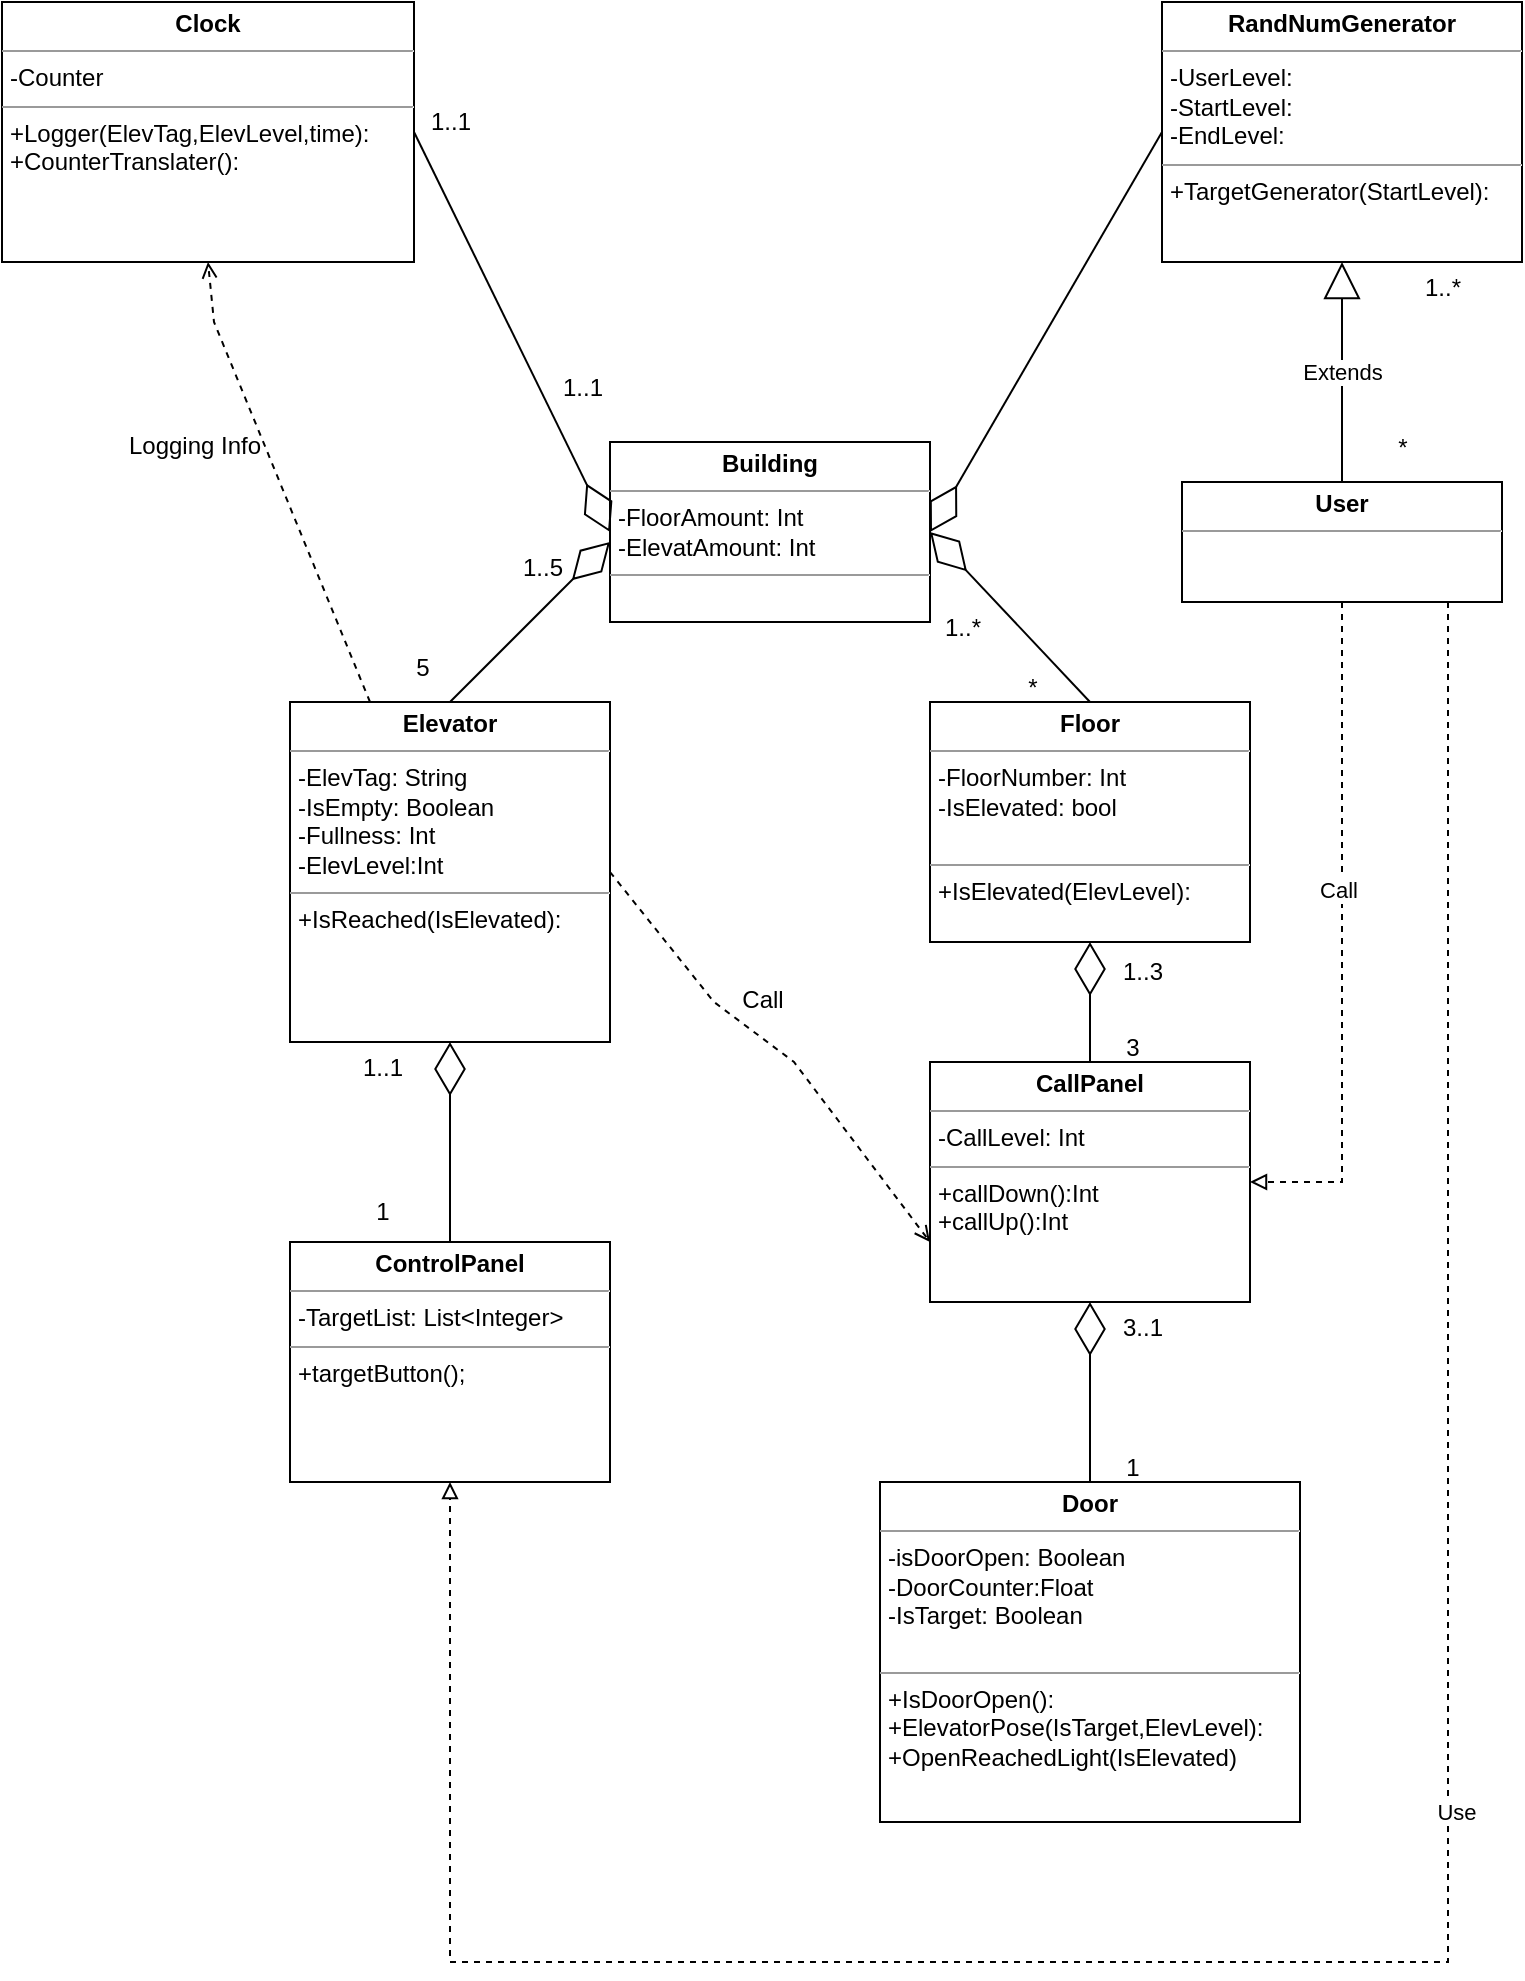 <mxfile version="22.1.4" type="device">
  <diagram id="nWmja5vuyj6NLi5tdf-u" name="Sayfa -1">
    <mxGraphModel dx="1032" dy="2342" grid="1" gridSize="10" guides="1" tooltips="1" connect="1" arrows="1" fold="1" page="1" pageScale="1" pageWidth="827" pageHeight="1169" math="0" shadow="0">
      <root>
        <mxCell id="0" />
        <mxCell id="1" parent="0" />
        <mxCell id="ZmZWYV2EOeQzJbq0jC5o-9" value="&lt;p style=&quot;margin:0px;margin-top:4px;text-align:center;&quot;&gt;&lt;b&gt;Building&lt;/b&gt;&lt;/p&gt;&lt;hr size=&quot;1&quot;&gt;&lt;p style=&quot;margin:0px;margin-left:4px;&quot;&gt;-FloorAmount: Int&lt;/p&gt;&lt;p style=&quot;margin:0px;margin-left:4px;&quot;&gt;-ElevatAmount: Int&lt;/p&gt;&lt;hr size=&quot;1&quot;&gt;&lt;p style=&quot;margin:0px;margin-left:4px;&quot;&gt;&lt;br&gt;&lt;/p&gt;" style="verticalAlign=top;align=left;overflow=fill;fontSize=12;fontFamily=Helvetica;html=1;whiteSpace=wrap;" parent="1" vertex="1">
          <mxGeometry x="338" y="-930" width="160" height="90" as="geometry" />
        </mxCell>
        <mxCell id="ZmZWYV2EOeQzJbq0jC5o-10" value="&lt;p style=&quot;margin:0px;margin-top:4px;text-align:center;&quot;&gt;&lt;b&gt;Elevator&lt;/b&gt;&lt;/p&gt;&lt;hr size=&quot;1&quot;&gt;&lt;p style=&quot;margin:0px;margin-left:4px;&quot;&gt;&lt;span style=&quot;background-color: initial;&quot;&gt;-ElevTag: String&lt;/span&gt;&lt;br&gt;&lt;/p&gt;&lt;p style=&quot;margin:0px;margin-left:4px;&quot;&gt;&lt;span style=&quot;background-color: initial;&quot;&gt;-IsEmpty: Boolean&lt;/span&gt;&lt;br&gt;&lt;/p&gt;&lt;p style=&quot;margin:0px;margin-left:4px;&quot;&gt;-Fullness: Int&lt;/p&gt;&lt;p style=&quot;margin:0px;margin-left:4px;&quot;&gt;-ElevLevel:Int&lt;/p&gt;&lt;hr size=&quot;1&quot;&gt;&lt;p style=&quot;margin:0px;margin-left:4px;&quot;&gt;+IsReached(IsElevated):&lt;/p&gt;" style="verticalAlign=top;align=left;overflow=fill;fontSize=12;fontFamily=Helvetica;html=1;whiteSpace=wrap;" parent="1" vertex="1">
          <mxGeometry x="178" y="-800" width="160" height="170" as="geometry" />
        </mxCell>
        <mxCell id="ZmZWYV2EOeQzJbq0jC5o-11" value="&lt;p style=&quot;margin:0px;margin-top:4px;text-align:center;&quot;&gt;&lt;b&gt;Floor&lt;/b&gt;&lt;/p&gt;&lt;hr size=&quot;1&quot;&gt;&lt;p style=&quot;margin:0px;margin-left:4px;&quot;&gt;-FloorNumber: Int&lt;/p&gt;&lt;p style=&quot;margin:0px;margin-left:4px;&quot;&gt;-IsElevated: bool&lt;/p&gt;&lt;p style=&quot;margin:0px;margin-left:4px;&quot;&gt;&lt;br&gt;&lt;/p&gt;&lt;hr size=&quot;1&quot;&gt;&lt;p style=&quot;margin:0px;margin-left:4px;&quot;&gt;+IsElevated(ElevLevel):&lt;/p&gt;" style="verticalAlign=top;align=left;overflow=fill;fontSize=12;fontFamily=Helvetica;html=1;whiteSpace=wrap;" parent="1" vertex="1">
          <mxGeometry x="498" y="-800" width="160" height="120" as="geometry" />
        </mxCell>
        <mxCell id="ZmZWYV2EOeQzJbq0jC5o-12" value="&lt;p style=&quot;margin:0px;margin-top:4px;text-align:center;&quot;&gt;&lt;b&gt;Door&lt;/b&gt;&lt;/p&gt;&lt;hr size=&quot;1&quot;&gt;&lt;p style=&quot;margin:0px;margin-left:4px;&quot;&gt;-isDoorOpen: Boolean&lt;br&gt;&lt;/p&gt;&lt;p style=&quot;margin:0px;margin-left:4px;&quot;&gt;-DoorCounter:Float&lt;br&gt;&lt;/p&gt;&lt;p style=&quot;margin:0px;margin-left:4px;&quot;&gt;-IsTarget: Boolean&lt;/p&gt;&lt;p style=&quot;margin:0px;margin-left:4px;&quot;&gt;&lt;br&gt;&lt;/p&gt;&lt;hr size=&quot;1&quot;&gt;&lt;p style=&quot;margin:0px;margin-left:4px;&quot;&gt;+IsDoorOpen():&lt;br&gt;&lt;/p&gt;&lt;p style=&quot;margin:0px;margin-left:4px;&quot;&gt;+ElevatorPose(IsTarget,ElevLevel):&lt;/p&gt;&lt;p style=&quot;margin:0px;margin-left:4px;&quot;&gt;+OpenReachedLight(IsElevated)&lt;/p&gt;" style="verticalAlign=top;align=left;overflow=fill;fontSize=12;fontFamily=Helvetica;html=1;whiteSpace=wrap;" parent="1" vertex="1">
          <mxGeometry x="473" y="-410" width="210" height="170" as="geometry" />
        </mxCell>
        <mxCell id="ZmZWYV2EOeQzJbq0jC5o-13" value="&lt;p style=&quot;margin:0px;margin-top:4px;text-align:center;&quot;&gt;&lt;b&gt;ControlPanel&lt;/b&gt;&lt;/p&gt;&lt;hr size=&quot;1&quot;&gt;&lt;p style=&quot;margin:0px;margin-left:4px;&quot;&gt;-TargetList: List&amp;lt;Integer&amp;gt;&lt;/p&gt;&lt;hr size=&quot;1&quot;&gt;&lt;p style=&quot;margin:0px;margin-left:4px;&quot;&gt;+targetButton();&lt;br&gt;&lt;/p&gt;" style="verticalAlign=top;align=left;overflow=fill;fontSize=12;fontFamily=Helvetica;html=1;whiteSpace=wrap;" parent="1" vertex="1">
          <mxGeometry x="178" y="-530" width="160" height="120" as="geometry" />
        </mxCell>
        <mxCell id="ZmZWYV2EOeQzJbq0jC5o-14" value="&lt;p style=&quot;margin:0px;margin-top:4px;text-align:center;&quot;&gt;&lt;b&gt;CallPanel&lt;/b&gt;&lt;/p&gt;&lt;hr size=&quot;1&quot;&gt;&lt;p style=&quot;margin:0px;margin-left:4px;&quot;&gt;-CallLevel: Int&lt;br&gt;&lt;/p&gt;&lt;hr size=&quot;1&quot;&gt;&lt;p style=&quot;margin:0px;margin-left:4px;&quot;&gt;+callDown():Int&lt;br&gt;&lt;/p&gt;&lt;p style=&quot;margin:0px;margin-left:4px;&quot;&gt;+callUp():Int&lt;br&gt;&lt;/p&gt;" style="verticalAlign=top;align=left;overflow=fill;fontSize=12;fontFamily=Helvetica;html=1;whiteSpace=wrap;" parent="1" vertex="1">
          <mxGeometry x="498" y="-620" width="160" height="120" as="geometry" />
        </mxCell>
        <mxCell id="ZmZWYV2EOeQzJbq0jC5o-15" value="&lt;p style=&quot;margin:0px;margin-top:4px;text-align:center;&quot;&gt;&lt;b&gt;Clock&lt;/b&gt;&lt;/p&gt;&lt;hr size=&quot;1&quot;&gt;&lt;p style=&quot;margin:0px;margin-left:4px;&quot;&gt;-Counter&lt;/p&gt;&lt;hr size=&quot;1&quot;&gt;&lt;p style=&quot;margin:0px;margin-left:4px;&quot;&gt;+Logger(ElevTag,ElevLevel,time):&lt;/p&gt;&lt;p style=&quot;margin:0px;margin-left:4px;&quot;&gt;+CounterTranslater():&lt;/p&gt;" style="verticalAlign=top;align=left;overflow=fill;fontSize=12;fontFamily=Helvetica;html=1;whiteSpace=wrap;" parent="1" vertex="1">
          <mxGeometry x="34" y="-1150" width="206" height="130" as="geometry" />
        </mxCell>
        <mxCell id="ZmZWYV2EOeQzJbq0jC5o-16" value="&lt;p style=&quot;margin:0px;margin-top:4px;text-align:center;&quot;&gt;&lt;b&gt;RandNumGenerator&lt;/b&gt;&lt;/p&gt;&lt;hr size=&quot;1&quot;&gt;&lt;p style=&quot;margin:0px;margin-left:4px;&quot;&gt;-UserLevel:&lt;/p&gt;&lt;p style=&quot;margin:0px;margin-left:4px;&quot;&gt;-StartLevel:&lt;/p&gt;&lt;p style=&quot;margin:0px;margin-left:4px;&quot;&gt;-EndLevel:&lt;/p&gt;&lt;hr size=&quot;1&quot;&gt;&lt;p style=&quot;margin:0px;margin-left:4px;&quot;&gt;+TargetGenerator(StartLevel):&lt;/p&gt;" style="verticalAlign=top;align=left;overflow=fill;fontSize=12;fontFamily=Helvetica;html=1;whiteSpace=wrap;" parent="1" vertex="1">
          <mxGeometry x="614" y="-1150" width="180" height="130" as="geometry" />
        </mxCell>
        <mxCell id="E9tBmmp1lP_5CIoKs5DF-1" value="" style="endArrow=diamondThin;endFill=0;endSize=24;html=1;rounded=0;exitX=0.5;exitY=0;exitDx=0;exitDy=0;" edge="1" parent="1" source="ZmZWYV2EOeQzJbq0jC5o-10">
          <mxGeometry width="160" relative="1" as="geometry">
            <mxPoint x="254" y="-810" as="sourcePoint" />
            <mxPoint x="338" y="-880" as="targetPoint" />
          </mxGeometry>
        </mxCell>
        <mxCell id="E9tBmmp1lP_5CIoKs5DF-2" value="" style="endArrow=diamondThin;endFill=0;endSize=24;html=1;rounded=0;exitX=0.5;exitY=0;exitDx=0;exitDy=0;entryX=0.5;entryY=1;entryDx=0;entryDy=0;" edge="1" parent="1" source="ZmZWYV2EOeQzJbq0jC5o-13" target="ZmZWYV2EOeQzJbq0jC5o-10">
          <mxGeometry width="160" relative="1" as="geometry">
            <mxPoint x="144" y="-570" as="sourcePoint" />
            <mxPoint x="224" y="-650" as="targetPoint" />
          </mxGeometry>
        </mxCell>
        <mxCell id="E9tBmmp1lP_5CIoKs5DF-3" value="" style="endArrow=diamondThin;endFill=0;endSize=24;html=1;rounded=0;exitX=0.5;exitY=0;exitDx=0;exitDy=0;entryX=1;entryY=0.5;entryDx=0;entryDy=0;" edge="1" parent="1" source="ZmZWYV2EOeQzJbq0jC5o-11" target="ZmZWYV2EOeQzJbq0jC5o-9">
          <mxGeometry width="160" relative="1" as="geometry">
            <mxPoint x="544" y="-800" as="sourcePoint" />
            <mxPoint x="624" y="-880" as="targetPoint" />
          </mxGeometry>
        </mxCell>
        <mxCell id="E9tBmmp1lP_5CIoKs5DF-4" value="" style="endArrow=diamondThin;endFill=0;endSize=24;html=1;rounded=0;exitX=0.5;exitY=0;exitDx=0;exitDy=0;entryX=0.5;entryY=1;entryDx=0;entryDy=0;" edge="1" parent="1" source="ZmZWYV2EOeQzJbq0jC5o-14" target="ZmZWYV2EOeQzJbq0jC5o-11">
          <mxGeometry width="160" relative="1" as="geometry">
            <mxPoint x="674" y="-630" as="sourcePoint" />
            <mxPoint x="594" y="-715" as="targetPoint" />
          </mxGeometry>
        </mxCell>
        <mxCell id="E9tBmmp1lP_5CIoKs5DF-5" value="" style="endArrow=diamondThin;endFill=0;endSize=24;html=1;rounded=0;exitX=0.5;exitY=0;exitDx=0;exitDy=0;entryX=0.5;entryY=1;entryDx=0;entryDy=0;" edge="1" parent="1" source="ZmZWYV2EOeQzJbq0jC5o-12" target="ZmZWYV2EOeQzJbq0jC5o-14">
          <mxGeometry width="160" relative="1" as="geometry">
            <mxPoint x="764" y="-450" as="sourcePoint" />
            <mxPoint x="684" y="-535" as="targetPoint" />
          </mxGeometry>
        </mxCell>
        <mxCell id="E9tBmmp1lP_5CIoKs5DF-6" value="" style="endArrow=diamondThin;endFill=0;endSize=24;html=1;rounded=0;exitX=1;exitY=0.5;exitDx=0;exitDy=0;entryX=0;entryY=0.5;entryDx=0;entryDy=0;" edge="1" parent="1" source="ZmZWYV2EOeQzJbq0jC5o-15" target="ZmZWYV2EOeQzJbq0jC5o-9">
          <mxGeometry width="160" relative="1" as="geometry">
            <mxPoint x="218" y="-1040" as="sourcePoint" />
            <mxPoint x="298" y="-1120" as="targetPoint" />
          </mxGeometry>
        </mxCell>
        <mxCell id="E9tBmmp1lP_5CIoKs5DF-7" value="" style="endArrow=diamondThin;endFill=0;endSize=24;html=1;rounded=0;exitX=0;exitY=0.5;exitDx=0;exitDy=0;entryX=1;entryY=0.5;entryDx=0;entryDy=0;" edge="1" parent="1" source="ZmZWYV2EOeQzJbq0jC5o-16" target="ZmZWYV2EOeQzJbq0jC5o-9">
          <mxGeometry width="160" relative="1" as="geometry">
            <mxPoint x="440" y="-1140" as="sourcePoint" />
            <mxPoint x="584" y="-935" as="targetPoint" />
          </mxGeometry>
        </mxCell>
        <mxCell id="E9tBmmp1lP_5CIoKs5DF-8" value="&lt;p style=&quot;margin:0px;margin-top:4px;text-align:center;&quot;&gt;&lt;b&gt;User&lt;/b&gt;&lt;/p&gt;&lt;hr size=&quot;1&quot;&gt;&lt;p style=&quot;margin:0px;margin-left:4px;&quot;&gt;&lt;/p&gt;&lt;p style=&quot;margin:0px;margin-left:4px;&quot;&gt;&lt;br&gt;&lt;/p&gt;" style="verticalAlign=top;align=left;overflow=fill;fontSize=12;fontFamily=Helvetica;html=1;whiteSpace=wrap;" vertex="1" parent="1">
          <mxGeometry x="624" y="-910" width="160" height="60" as="geometry" />
        </mxCell>
        <mxCell id="E9tBmmp1lP_5CIoKs5DF-9" value="Extends" style="endArrow=block;endSize=16;endFill=0;html=1;rounded=0;entryX=0.5;entryY=1;entryDx=0;entryDy=0;exitX=0.5;exitY=0;exitDx=0;exitDy=0;" edge="1" parent="1" source="E9tBmmp1lP_5CIoKs5DF-8" target="ZmZWYV2EOeQzJbq0jC5o-16">
          <mxGeometry width="160" relative="1" as="geometry">
            <mxPoint x="640" y="-1010" as="sourcePoint" />
            <mxPoint x="640" y="-900" as="targetPoint" />
          </mxGeometry>
        </mxCell>
        <mxCell id="E9tBmmp1lP_5CIoKs5DF-10" value="1..*&lt;br&gt;" style="text;html=1;align=center;verticalAlign=middle;resizable=0;points=[];autosize=1;strokeColor=none;fillColor=none;" vertex="1" parent="1">
          <mxGeometry x="734" y="-1022" width="40" height="30" as="geometry" />
        </mxCell>
        <mxCell id="E9tBmmp1lP_5CIoKs5DF-11" value="*" style="text;html=1;align=center;verticalAlign=middle;resizable=0;points=[];autosize=1;strokeColor=none;fillColor=none;" vertex="1" parent="1">
          <mxGeometry x="719" y="-942" width="30" height="30" as="geometry" />
        </mxCell>
        <mxCell id="E9tBmmp1lP_5CIoKs5DF-12" value="1..*" style="text;html=1;align=center;verticalAlign=middle;resizable=0;points=[];autosize=1;strokeColor=none;fillColor=none;" vertex="1" parent="1">
          <mxGeometry x="494" y="-852" width="40" height="30" as="geometry" />
        </mxCell>
        <mxCell id="E9tBmmp1lP_5CIoKs5DF-13" value="*" style="text;html=1;align=center;verticalAlign=middle;resizable=0;points=[];autosize=1;strokeColor=none;fillColor=none;" vertex="1" parent="1">
          <mxGeometry x="534" y="-822" width="30" height="30" as="geometry" />
        </mxCell>
        <mxCell id="E9tBmmp1lP_5CIoKs5DF-14" value="1..3" style="text;html=1;align=center;verticalAlign=middle;resizable=0;points=[];autosize=1;strokeColor=none;fillColor=none;" vertex="1" parent="1">
          <mxGeometry x="584" y="-680" width="40" height="30" as="geometry" />
        </mxCell>
        <mxCell id="E9tBmmp1lP_5CIoKs5DF-15" value="3" style="text;html=1;align=center;verticalAlign=middle;resizable=0;points=[];autosize=1;strokeColor=none;fillColor=none;" vertex="1" parent="1">
          <mxGeometry x="584" y="-642" width="30" height="30" as="geometry" />
        </mxCell>
        <mxCell id="E9tBmmp1lP_5CIoKs5DF-16" value="3..1" style="text;html=1;align=center;verticalAlign=middle;resizable=0;points=[];autosize=1;strokeColor=none;fillColor=none;" vertex="1" parent="1">
          <mxGeometry x="584" y="-502" width="40" height="30" as="geometry" />
        </mxCell>
        <mxCell id="E9tBmmp1lP_5CIoKs5DF-17" value="1" style="text;html=1;align=center;verticalAlign=middle;resizable=0;points=[];autosize=1;strokeColor=none;fillColor=none;" vertex="1" parent="1">
          <mxGeometry x="584" y="-432" width="30" height="30" as="geometry" />
        </mxCell>
        <mxCell id="E9tBmmp1lP_5CIoKs5DF-18" value="1..1" style="text;html=1;align=center;verticalAlign=middle;resizable=0;points=[];autosize=1;strokeColor=none;fillColor=none;" vertex="1" parent="1">
          <mxGeometry x="238" y="-1105" width="40" height="30" as="geometry" />
        </mxCell>
        <mxCell id="E9tBmmp1lP_5CIoKs5DF-19" value="1..1" style="text;html=1;align=center;verticalAlign=middle;resizable=0;points=[];autosize=1;strokeColor=none;fillColor=none;" vertex="1" parent="1">
          <mxGeometry x="304" y="-972" width="40" height="30" as="geometry" />
        </mxCell>
        <mxCell id="E9tBmmp1lP_5CIoKs5DF-20" value="1..5" style="text;html=1;align=center;verticalAlign=middle;resizable=0;points=[];autosize=1;strokeColor=none;fillColor=none;" vertex="1" parent="1">
          <mxGeometry x="284" y="-882" width="40" height="30" as="geometry" />
        </mxCell>
        <mxCell id="E9tBmmp1lP_5CIoKs5DF-21" value="5" style="text;html=1;align=center;verticalAlign=middle;resizable=0;points=[];autosize=1;strokeColor=none;fillColor=none;" vertex="1" parent="1">
          <mxGeometry x="229" y="-832" width="30" height="30" as="geometry" />
        </mxCell>
        <mxCell id="E9tBmmp1lP_5CIoKs5DF-22" value="1..1" style="text;html=1;align=center;verticalAlign=middle;resizable=0;points=[];autosize=1;strokeColor=none;fillColor=none;" vertex="1" parent="1">
          <mxGeometry x="204" y="-632" width="40" height="30" as="geometry" />
        </mxCell>
        <mxCell id="E9tBmmp1lP_5CIoKs5DF-23" value="1" style="text;html=1;align=center;verticalAlign=middle;resizable=0;points=[];autosize=1;strokeColor=none;fillColor=none;" vertex="1" parent="1">
          <mxGeometry x="209" y="-560" width="30" height="30" as="geometry" />
        </mxCell>
        <mxCell id="E9tBmmp1lP_5CIoKs5DF-25" value="" style="edgeStyle=elbowEdgeStyle;html=1;endArrow=block;elbow=vertical;endFill=0;dashed=1;rounded=0;entryX=1;entryY=0.5;entryDx=0;entryDy=0;exitX=0.5;exitY=1;exitDx=0;exitDy=0;" edge="1" parent="1" source="E9tBmmp1lP_5CIoKs5DF-8" target="ZmZWYV2EOeQzJbq0jC5o-14">
          <mxGeometry width="160" relative="1" as="geometry">
            <mxPoint x="683" y="-780" as="sourcePoint" />
            <mxPoint x="843" y="-780" as="targetPoint" />
            <Array as="points">
              <mxPoint x="730" y="-560" />
            </Array>
          </mxGeometry>
        </mxCell>
        <mxCell id="E9tBmmp1lP_5CIoKs5DF-26" value="Call" style="edgeLabel;html=1;align=center;verticalAlign=middle;resizable=0;points=[];" vertex="1" connectable="0" parent="E9tBmmp1lP_5CIoKs5DF-25">
          <mxGeometry x="-0.143" y="-2" relative="1" as="geometry">
            <mxPoint as="offset" />
          </mxGeometry>
        </mxCell>
        <mxCell id="E9tBmmp1lP_5CIoKs5DF-28" value="" style="endArrow=open;html=1;rounded=0;align=center;verticalAlign=bottom;dashed=1;endFill=0;labelBackgroundColor=none;entryX=0;entryY=0.75;entryDx=0;entryDy=0;exitX=1;exitY=0.5;exitDx=0;exitDy=0;" edge="1" parent="1" source="ZmZWYV2EOeQzJbq0jC5o-10" target="ZmZWYV2EOeQzJbq0jC5o-14">
          <mxGeometry relative="1" as="geometry">
            <mxPoint x="360" y="-643" as="sourcePoint" />
            <mxPoint x="520" y="-643" as="targetPoint" />
            <Array as="points">
              <mxPoint x="390" y="-650" />
              <mxPoint x="430" y="-620" />
            </Array>
          </mxGeometry>
        </mxCell>
        <mxCell id="E9tBmmp1lP_5CIoKs5DF-29" value="Call" style="resizable=0;html=1;align=center;verticalAlign=top;labelBackgroundColor=none;" connectable="0" vertex="1" parent="E9tBmmp1lP_5CIoKs5DF-28">
          <mxGeometry relative="1" as="geometry">
            <mxPoint x="-8" y="-39" as="offset" />
          </mxGeometry>
        </mxCell>
        <mxCell id="E9tBmmp1lP_5CIoKs5DF-32" value="" style="edgeStyle=elbowEdgeStyle;html=1;endArrow=block;elbow=vertical;endFill=0;dashed=1;rounded=0;exitX=0.5;exitY=1;exitDx=0;exitDy=0;entryX=0.5;entryY=1;entryDx=0;entryDy=0;" edge="1" parent="1" target="ZmZWYV2EOeQzJbq0jC5o-13">
          <mxGeometry width="160" relative="1" as="geometry">
            <mxPoint x="757" y="-850" as="sourcePoint" />
            <mxPoint x="240" y="-290" as="targetPoint" />
            <Array as="points">
              <mxPoint x="757" y="-170" />
            </Array>
          </mxGeometry>
        </mxCell>
        <mxCell id="E9tBmmp1lP_5CIoKs5DF-34" value="Use" style="edgeLabel;html=1;align=center;verticalAlign=middle;resizable=0;points=[];" vertex="1" connectable="0" parent="E9tBmmp1lP_5CIoKs5DF-32">
          <mxGeometry x="-0.147" y="4" relative="1" as="geometry">
            <mxPoint as="offset" />
          </mxGeometry>
        </mxCell>
        <mxCell id="E9tBmmp1lP_5CIoKs5DF-35" value="" style="endArrow=open;html=1;rounded=0;align=center;verticalAlign=bottom;dashed=1;endFill=0;labelBackgroundColor=none;entryX=0.5;entryY=1;entryDx=0;entryDy=0;exitX=0.25;exitY=0;exitDx=0;exitDy=0;" edge="1" parent="1" source="ZmZWYV2EOeQzJbq0jC5o-10" target="ZmZWYV2EOeQzJbq0jC5o-15">
          <mxGeometry relative="1" as="geometry">
            <mxPoint x="57" y="-1017" as="sourcePoint" />
            <mxPoint x="217" y="-832" as="targetPoint" />
            <Array as="points">
              <mxPoint x="140" y="-990" />
            </Array>
          </mxGeometry>
        </mxCell>
        <mxCell id="E9tBmmp1lP_5CIoKs5DF-36" value="Logging Info" style="resizable=0;html=1;align=center;verticalAlign=top;labelBackgroundColor=none;" connectable="0" vertex="1" parent="E9tBmmp1lP_5CIoKs5DF-35">
          <mxGeometry relative="1" as="geometry">
            <mxPoint x="-43" y="-33" as="offset" />
          </mxGeometry>
        </mxCell>
      </root>
    </mxGraphModel>
  </diagram>
</mxfile>

